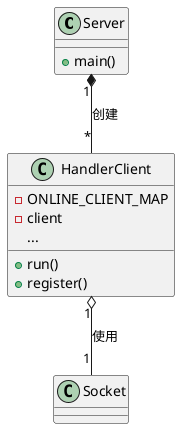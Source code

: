 @startuml

class Server {
   + main()
}

class HandlerClient {
   - ONLINE_CLIENT_MAP
   - client
   + run()
   ...
   + register()
}

Server "1" *-- "*" HandlerClient : 创建

HandlerClient "1" o-- "1" Socket: 使用
@enduml